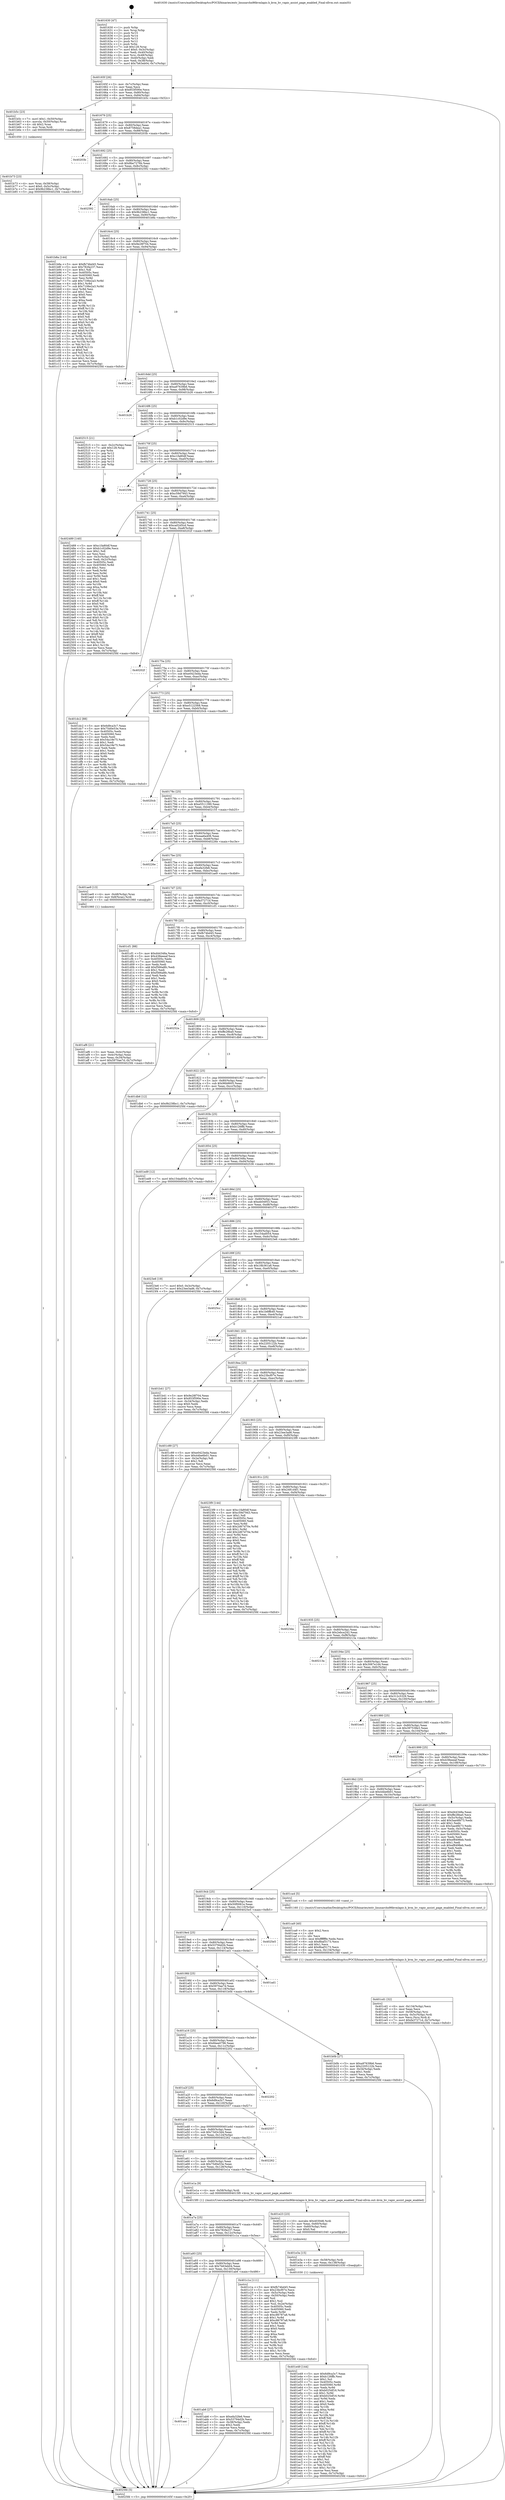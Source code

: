 digraph "0x401630" {
  label = "0x401630 (/mnt/c/Users/mathe/Desktop/tcc/POCII/binaries/extr_linuxarchx86kvmlapic.h_kvm_hv_vapic_assist_page_enabled_Final-ollvm.out::main(0))"
  labelloc = "t"
  node[shape=record]

  Entry [label="",width=0.3,height=0.3,shape=circle,fillcolor=black,style=filled]
  "0x40165f" [label="{
     0x40165f [26]\l
     | [instrs]\l
     &nbsp;&nbsp;0x40165f \<+3\>: mov -0x7c(%rbp),%eax\l
     &nbsp;&nbsp;0x401662 \<+2\>: mov %eax,%ecx\l
     &nbsp;&nbsp;0x401664 \<+6\>: sub $0x853f590e,%ecx\l
     &nbsp;&nbsp;0x40166a \<+3\>: mov %eax,-0x80(%rbp)\l
     &nbsp;&nbsp;0x40166d \<+6\>: mov %ecx,-0x84(%rbp)\l
     &nbsp;&nbsp;0x401673 \<+6\>: je 0000000000401b5c \<main+0x52c\>\l
  }"]
  "0x401b5c" [label="{
     0x401b5c [23]\l
     | [instrs]\l
     &nbsp;&nbsp;0x401b5c \<+7\>: movl $0x1,-0x50(%rbp)\l
     &nbsp;&nbsp;0x401b63 \<+4\>: movslq -0x50(%rbp),%rax\l
     &nbsp;&nbsp;0x401b67 \<+4\>: shl $0x2,%rax\l
     &nbsp;&nbsp;0x401b6b \<+3\>: mov %rax,%rdi\l
     &nbsp;&nbsp;0x401b6e \<+5\>: call 0000000000401050 \<malloc@plt\>\l
     | [calls]\l
     &nbsp;&nbsp;0x401050 \{1\} (unknown)\l
  }"]
  "0x401679" [label="{
     0x401679 [25]\l
     | [instrs]\l
     &nbsp;&nbsp;0x401679 \<+5\>: jmp 000000000040167e \<main+0x4e\>\l
     &nbsp;&nbsp;0x40167e \<+3\>: mov -0x80(%rbp),%eax\l
     &nbsp;&nbsp;0x401681 \<+5\>: sub $0x8758dea1,%eax\l
     &nbsp;&nbsp;0x401686 \<+6\>: mov %eax,-0x88(%rbp)\l
     &nbsp;&nbsp;0x40168c \<+6\>: je 000000000040203b \<main+0xa0b\>\l
  }"]
  Exit [label="",width=0.3,height=0.3,shape=circle,fillcolor=black,style=filled,peripheries=2]
  "0x40203b" [label="{
     0x40203b\l
  }", style=dashed]
  "0x401692" [label="{
     0x401692 [25]\l
     | [instrs]\l
     &nbsp;&nbsp;0x401692 \<+5\>: jmp 0000000000401697 \<main+0x67\>\l
     &nbsp;&nbsp;0x401697 \<+3\>: mov -0x80(%rbp),%eax\l
     &nbsp;&nbsp;0x40169a \<+5\>: sub $0x8be7276b,%eax\l
     &nbsp;&nbsp;0x40169f \<+6\>: mov %eax,-0x8c(%rbp)\l
     &nbsp;&nbsp;0x4016a5 \<+6\>: je 0000000000402592 \<main+0xf62\>\l
  }"]
  "0x401e49" [label="{
     0x401e49 [144]\l
     | [instrs]\l
     &nbsp;&nbsp;0x401e49 \<+5\>: mov $0x6d9ca3c7,%eax\l
     &nbsp;&nbsp;0x401e4e \<+5\>: mov $0xb126ffb,%esi\l
     &nbsp;&nbsp;0x401e53 \<+2\>: mov $0x1,%cl\l
     &nbsp;&nbsp;0x401e55 \<+7\>: mov 0x40505c,%edx\l
     &nbsp;&nbsp;0x401e5c \<+8\>: mov 0x405060,%r8d\l
     &nbsp;&nbsp;0x401e64 \<+3\>: mov %edx,%r9d\l
     &nbsp;&nbsp;0x401e67 \<+7\>: sub $0xb025df16,%r9d\l
     &nbsp;&nbsp;0x401e6e \<+4\>: sub $0x1,%r9d\l
     &nbsp;&nbsp;0x401e72 \<+7\>: add $0xb025df16,%r9d\l
     &nbsp;&nbsp;0x401e79 \<+4\>: imul %r9d,%edx\l
     &nbsp;&nbsp;0x401e7d \<+3\>: and $0x1,%edx\l
     &nbsp;&nbsp;0x401e80 \<+3\>: cmp $0x0,%edx\l
     &nbsp;&nbsp;0x401e83 \<+4\>: sete %r10b\l
     &nbsp;&nbsp;0x401e87 \<+4\>: cmp $0xa,%r8d\l
     &nbsp;&nbsp;0x401e8b \<+4\>: setl %r11b\l
     &nbsp;&nbsp;0x401e8f \<+3\>: mov %r10b,%bl\l
     &nbsp;&nbsp;0x401e92 \<+3\>: xor $0xff,%bl\l
     &nbsp;&nbsp;0x401e95 \<+3\>: mov %r11b,%r14b\l
     &nbsp;&nbsp;0x401e98 \<+4\>: xor $0xff,%r14b\l
     &nbsp;&nbsp;0x401e9c \<+3\>: xor $0x1,%cl\l
     &nbsp;&nbsp;0x401e9f \<+3\>: mov %bl,%r15b\l
     &nbsp;&nbsp;0x401ea2 \<+4\>: and $0xff,%r15b\l
     &nbsp;&nbsp;0x401ea6 \<+3\>: and %cl,%r10b\l
     &nbsp;&nbsp;0x401ea9 \<+3\>: mov %r14b,%r12b\l
     &nbsp;&nbsp;0x401eac \<+4\>: and $0xff,%r12b\l
     &nbsp;&nbsp;0x401eb0 \<+3\>: and %cl,%r11b\l
     &nbsp;&nbsp;0x401eb3 \<+3\>: or %r10b,%r15b\l
     &nbsp;&nbsp;0x401eb6 \<+3\>: or %r11b,%r12b\l
     &nbsp;&nbsp;0x401eb9 \<+3\>: xor %r12b,%r15b\l
     &nbsp;&nbsp;0x401ebc \<+3\>: or %r14b,%bl\l
     &nbsp;&nbsp;0x401ebf \<+3\>: xor $0xff,%bl\l
     &nbsp;&nbsp;0x401ec2 \<+3\>: or $0x1,%cl\l
     &nbsp;&nbsp;0x401ec5 \<+2\>: and %cl,%bl\l
     &nbsp;&nbsp;0x401ec7 \<+3\>: or %bl,%r15b\l
     &nbsp;&nbsp;0x401eca \<+4\>: test $0x1,%r15b\l
     &nbsp;&nbsp;0x401ece \<+3\>: cmovne %esi,%eax\l
     &nbsp;&nbsp;0x401ed1 \<+3\>: mov %eax,-0x7c(%rbp)\l
     &nbsp;&nbsp;0x401ed4 \<+5\>: jmp 00000000004025fd \<main+0xfcd\>\l
  }"]
  "0x402592" [label="{
     0x402592\l
  }", style=dashed]
  "0x4016ab" [label="{
     0x4016ab [25]\l
     | [instrs]\l
     &nbsp;&nbsp;0x4016ab \<+5\>: jmp 00000000004016b0 \<main+0x80\>\l
     &nbsp;&nbsp;0x4016b0 \<+3\>: mov -0x80(%rbp),%eax\l
     &nbsp;&nbsp;0x4016b3 \<+5\>: sub $0x9b238bc1,%eax\l
     &nbsp;&nbsp;0x4016b8 \<+6\>: mov %eax,-0x90(%rbp)\l
     &nbsp;&nbsp;0x4016be \<+6\>: je 0000000000401b8a \<main+0x55a\>\l
  }"]
  "0x401e3a" [label="{
     0x401e3a [15]\l
     | [instrs]\l
     &nbsp;&nbsp;0x401e3a \<+4\>: mov -0x58(%rbp),%rdi\l
     &nbsp;&nbsp;0x401e3e \<+6\>: mov %eax,-0x138(%rbp)\l
     &nbsp;&nbsp;0x401e44 \<+5\>: call 0000000000401030 \<free@plt\>\l
     | [calls]\l
     &nbsp;&nbsp;0x401030 \{1\} (unknown)\l
  }"]
  "0x401b8a" [label="{
     0x401b8a [144]\l
     | [instrs]\l
     &nbsp;&nbsp;0x401b8a \<+5\>: mov $0xfb74bd45,%eax\l
     &nbsp;&nbsp;0x401b8f \<+5\>: mov $0x782fa237,%ecx\l
     &nbsp;&nbsp;0x401b94 \<+2\>: mov $0x1,%dl\l
     &nbsp;&nbsp;0x401b96 \<+7\>: mov 0x40505c,%esi\l
     &nbsp;&nbsp;0x401b9d \<+7\>: mov 0x405060,%edi\l
     &nbsp;&nbsp;0x401ba4 \<+3\>: mov %esi,%r8d\l
     &nbsp;&nbsp;0x401ba7 \<+7\>: add $0x7106e2a3,%r8d\l
     &nbsp;&nbsp;0x401bae \<+4\>: sub $0x1,%r8d\l
     &nbsp;&nbsp;0x401bb2 \<+7\>: sub $0x7106e2a3,%r8d\l
     &nbsp;&nbsp;0x401bb9 \<+4\>: imul %r8d,%esi\l
     &nbsp;&nbsp;0x401bbd \<+3\>: and $0x1,%esi\l
     &nbsp;&nbsp;0x401bc0 \<+3\>: cmp $0x0,%esi\l
     &nbsp;&nbsp;0x401bc3 \<+4\>: sete %r9b\l
     &nbsp;&nbsp;0x401bc7 \<+3\>: cmp $0xa,%edi\l
     &nbsp;&nbsp;0x401bca \<+4\>: setl %r10b\l
     &nbsp;&nbsp;0x401bce \<+3\>: mov %r9b,%r11b\l
     &nbsp;&nbsp;0x401bd1 \<+4\>: xor $0xff,%r11b\l
     &nbsp;&nbsp;0x401bd5 \<+3\>: mov %r10b,%bl\l
     &nbsp;&nbsp;0x401bd8 \<+3\>: xor $0xff,%bl\l
     &nbsp;&nbsp;0x401bdb \<+3\>: xor $0x0,%dl\l
     &nbsp;&nbsp;0x401bde \<+3\>: mov %r11b,%r14b\l
     &nbsp;&nbsp;0x401be1 \<+4\>: and $0x0,%r14b\l
     &nbsp;&nbsp;0x401be5 \<+3\>: and %dl,%r9b\l
     &nbsp;&nbsp;0x401be8 \<+3\>: mov %bl,%r15b\l
     &nbsp;&nbsp;0x401beb \<+4\>: and $0x0,%r15b\l
     &nbsp;&nbsp;0x401bef \<+3\>: and %dl,%r10b\l
     &nbsp;&nbsp;0x401bf2 \<+3\>: or %r9b,%r14b\l
     &nbsp;&nbsp;0x401bf5 \<+3\>: or %r10b,%r15b\l
     &nbsp;&nbsp;0x401bf8 \<+3\>: xor %r15b,%r14b\l
     &nbsp;&nbsp;0x401bfb \<+3\>: or %bl,%r11b\l
     &nbsp;&nbsp;0x401bfe \<+4\>: xor $0xff,%r11b\l
     &nbsp;&nbsp;0x401c02 \<+3\>: or $0x0,%dl\l
     &nbsp;&nbsp;0x401c05 \<+3\>: and %dl,%r11b\l
     &nbsp;&nbsp;0x401c08 \<+3\>: or %r11b,%r14b\l
     &nbsp;&nbsp;0x401c0b \<+4\>: test $0x1,%r14b\l
     &nbsp;&nbsp;0x401c0f \<+3\>: cmovne %ecx,%eax\l
     &nbsp;&nbsp;0x401c12 \<+3\>: mov %eax,-0x7c(%rbp)\l
     &nbsp;&nbsp;0x401c15 \<+5\>: jmp 00000000004025fd \<main+0xfcd\>\l
  }"]
  "0x4016c4" [label="{
     0x4016c4 [25]\l
     | [instrs]\l
     &nbsp;&nbsp;0x4016c4 \<+5\>: jmp 00000000004016c9 \<main+0x99\>\l
     &nbsp;&nbsp;0x4016c9 \<+3\>: mov -0x80(%rbp),%eax\l
     &nbsp;&nbsp;0x4016cc \<+5\>: sub $0x9e28f704,%eax\l
     &nbsp;&nbsp;0x4016d1 \<+6\>: mov %eax,-0x94(%rbp)\l
     &nbsp;&nbsp;0x4016d7 \<+6\>: je 00000000004022a9 \<main+0xc79\>\l
  }"]
  "0x401e23" [label="{
     0x401e23 [23]\l
     | [instrs]\l
     &nbsp;&nbsp;0x401e23 \<+10\>: movabs $0x4030d6,%rdi\l
     &nbsp;&nbsp;0x401e2d \<+3\>: mov %eax,-0x60(%rbp)\l
     &nbsp;&nbsp;0x401e30 \<+3\>: mov -0x60(%rbp),%esi\l
     &nbsp;&nbsp;0x401e33 \<+2\>: mov $0x0,%al\l
     &nbsp;&nbsp;0x401e35 \<+5\>: call 0000000000401040 \<printf@plt\>\l
     | [calls]\l
     &nbsp;&nbsp;0x401040 \{1\} (unknown)\l
  }"]
  "0x4022a9" [label="{
     0x4022a9\l
  }", style=dashed]
  "0x4016dd" [label="{
     0x4016dd [25]\l
     | [instrs]\l
     &nbsp;&nbsp;0x4016dd \<+5\>: jmp 00000000004016e2 \<main+0xb2\>\l
     &nbsp;&nbsp;0x4016e2 \<+3\>: mov -0x80(%rbp),%eax\l
     &nbsp;&nbsp;0x4016e5 \<+5\>: sub $0xa97639b6,%eax\l
     &nbsp;&nbsp;0x4016ea \<+6\>: mov %eax,-0x98(%rbp)\l
     &nbsp;&nbsp;0x4016f0 \<+6\>: je 0000000000401b26 \<main+0x4f6\>\l
  }"]
  "0x401cd1" [label="{
     0x401cd1 [32]\l
     | [instrs]\l
     &nbsp;&nbsp;0x401cd1 \<+6\>: mov -0x134(%rbp),%ecx\l
     &nbsp;&nbsp;0x401cd7 \<+3\>: imul %eax,%ecx\l
     &nbsp;&nbsp;0x401cda \<+4\>: mov -0x58(%rbp),%rsi\l
     &nbsp;&nbsp;0x401cde \<+4\>: movslq -0x5c(%rbp),%rdi\l
     &nbsp;&nbsp;0x401ce2 \<+3\>: mov %ecx,(%rsi,%rdi,4)\l
     &nbsp;&nbsp;0x401ce5 \<+7\>: movl $0xfa37271d,-0x7c(%rbp)\l
     &nbsp;&nbsp;0x401cec \<+5\>: jmp 00000000004025fd \<main+0xfcd\>\l
  }"]
  "0x401b26" [label="{
     0x401b26\l
  }", style=dashed]
  "0x4016f6" [label="{
     0x4016f6 [25]\l
     | [instrs]\l
     &nbsp;&nbsp;0x4016f6 \<+5\>: jmp 00000000004016fb \<main+0xcb\>\l
     &nbsp;&nbsp;0x4016fb \<+3\>: mov -0x80(%rbp),%eax\l
     &nbsp;&nbsp;0x4016fe \<+5\>: sub $0xb1c02d9e,%eax\l
     &nbsp;&nbsp;0x401703 \<+6\>: mov %eax,-0x9c(%rbp)\l
     &nbsp;&nbsp;0x401709 \<+6\>: je 0000000000402515 \<main+0xee5\>\l
  }"]
  "0x401ca9" [label="{
     0x401ca9 [40]\l
     | [instrs]\l
     &nbsp;&nbsp;0x401ca9 \<+5\>: mov $0x2,%ecx\l
     &nbsp;&nbsp;0x401cae \<+1\>: cltd\l
     &nbsp;&nbsp;0x401caf \<+2\>: idiv %ecx\l
     &nbsp;&nbsp;0x401cb1 \<+6\>: imul $0xfffffffe,%edx,%ecx\l
     &nbsp;&nbsp;0x401cb7 \<+6\>: sub $0x8baf3173,%ecx\l
     &nbsp;&nbsp;0x401cbd \<+3\>: add $0x1,%ecx\l
     &nbsp;&nbsp;0x401cc0 \<+6\>: add $0x8baf3173,%ecx\l
     &nbsp;&nbsp;0x401cc6 \<+6\>: mov %ecx,-0x134(%rbp)\l
     &nbsp;&nbsp;0x401ccc \<+5\>: call 0000000000401160 \<next_i\>\l
     | [calls]\l
     &nbsp;&nbsp;0x401160 \{1\} (/mnt/c/Users/mathe/Desktop/tcc/POCII/binaries/extr_linuxarchx86kvmlapic.h_kvm_hv_vapic_assist_page_enabled_Final-ollvm.out::next_i)\l
  }"]
  "0x402515" [label="{
     0x402515 [21]\l
     | [instrs]\l
     &nbsp;&nbsp;0x402515 \<+3\>: mov -0x2c(%rbp),%eax\l
     &nbsp;&nbsp;0x402518 \<+7\>: add $0x128,%rsp\l
     &nbsp;&nbsp;0x40251f \<+1\>: pop %rbx\l
     &nbsp;&nbsp;0x402520 \<+2\>: pop %r12\l
     &nbsp;&nbsp;0x402522 \<+2\>: pop %r13\l
     &nbsp;&nbsp;0x402524 \<+2\>: pop %r14\l
     &nbsp;&nbsp;0x402526 \<+2\>: pop %r15\l
     &nbsp;&nbsp;0x402528 \<+1\>: pop %rbp\l
     &nbsp;&nbsp;0x402529 \<+1\>: ret\l
  }"]
  "0x40170f" [label="{
     0x40170f [25]\l
     | [instrs]\l
     &nbsp;&nbsp;0x40170f \<+5\>: jmp 0000000000401714 \<main+0xe4\>\l
     &nbsp;&nbsp;0x401714 \<+3\>: mov -0x80(%rbp),%eax\l
     &nbsp;&nbsp;0x401717 \<+5\>: sub $0xc1fa80df,%eax\l
     &nbsp;&nbsp;0x40171c \<+6\>: mov %eax,-0xa0(%rbp)\l
     &nbsp;&nbsp;0x401722 \<+6\>: je 00000000004025f6 \<main+0xfc6\>\l
  }"]
  "0x401b73" [label="{
     0x401b73 [23]\l
     | [instrs]\l
     &nbsp;&nbsp;0x401b73 \<+4\>: mov %rax,-0x58(%rbp)\l
     &nbsp;&nbsp;0x401b77 \<+7\>: movl $0x0,-0x5c(%rbp)\l
     &nbsp;&nbsp;0x401b7e \<+7\>: movl $0x9b238bc1,-0x7c(%rbp)\l
     &nbsp;&nbsp;0x401b85 \<+5\>: jmp 00000000004025fd \<main+0xfcd\>\l
  }"]
  "0x4025f6" [label="{
     0x4025f6\l
  }", style=dashed]
  "0x401728" [label="{
     0x401728 [25]\l
     | [instrs]\l
     &nbsp;&nbsp;0x401728 \<+5\>: jmp 000000000040172d \<main+0xfd\>\l
     &nbsp;&nbsp;0x40172d \<+3\>: mov -0x80(%rbp),%eax\l
     &nbsp;&nbsp;0x401730 \<+5\>: sub $0xc59d7943,%eax\l
     &nbsp;&nbsp;0x401735 \<+6\>: mov %eax,-0xa4(%rbp)\l
     &nbsp;&nbsp;0x40173b \<+6\>: je 0000000000402489 \<main+0xe59\>\l
  }"]
  "0x401af6" [label="{
     0x401af6 [21]\l
     | [instrs]\l
     &nbsp;&nbsp;0x401af6 \<+3\>: mov %eax,-0x4c(%rbp)\l
     &nbsp;&nbsp;0x401af9 \<+3\>: mov -0x4c(%rbp),%eax\l
     &nbsp;&nbsp;0x401afc \<+3\>: mov %eax,-0x34(%rbp)\l
     &nbsp;&nbsp;0x401aff \<+7\>: movl $0x5970ae7d,-0x7c(%rbp)\l
     &nbsp;&nbsp;0x401b06 \<+5\>: jmp 00000000004025fd \<main+0xfcd\>\l
  }"]
  "0x402489" [label="{
     0x402489 [140]\l
     | [instrs]\l
     &nbsp;&nbsp;0x402489 \<+5\>: mov $0xc1fa80df,%eax\l
     &nbsp;&nbsp;0x40248e \<+5\>: mov $0xb1c02d9e,%ecx\l
     &nbsp;&nbsp;0x402493 \<+2\>: mov $0x1,%dl\l
     &nbsp;&nbsp;0x402495 \<+2\>: xor %esi,%esi\l
     &nbsp;&nbsp;0x402497 \<+3\>: mov -0x3c(%rbp),%edi\l
     &nbsp;&nbsp;0x40249a \<+3\>: mov %edi,-0x2c(%rbp)\l
     &nbsp;&nbsp;0x40249d \<+7\>: mov 0x40505c,%edi\l
     &nbsp;&nbsp;0x4024a4 \<+8\>: mov 0x405060,%r8d\l
     &nbsp;&nbsp;0x4024ac \<+3\>: sub $0x1,%esi\l
     &nbsp;&nbsp;0x4024af \<+3\>: mov %edi,%r9d\l
     &nbsp;&nbsp;0x4024b2 \<+3\>: add %esi,%r9d\l
     &nbsp;&nbsp;0x4024b5 \<+4\>: imul %r9d,%edi\l
     &nbsp;&nbsp;0x4024b9 \<+3\>: and $0x1,%edi\l
     &nbsp;&nbsp;0x4024bc \<+3\>: cmp $0x0,%edi\l
     &nbsp;&nbsp;0x4024bf \<+4\>: sete %r10b\l
     &nbsp;&nbsp;0x4024c3 \<+4\>: cmp $0xa,%r8d\l
     &nbsp;&nbsp;0x4024c7 \<+4\>: setl %r11b\l
     &nbsp;&nbsp;0x4024cb \<+3\>: mov %r10b,%bl\l
     &nbsp;&nbsp;0x4024ce \<+3\>: xor $0xff,%bl\l
     &nbsp;&nbsp;0x4024d1 \<+3\>: mov %r11b,%r14b\l
     &nbsp;&nbsp;0x4024d4 \<+4\>: xor $0xff,%r14b\l
     &nbsp;&nbsp;0x4024d8 \<+3\>: xor $0x0,%dl\l
     &nbsp;&nbsp;0x4024db \<+3\>: mov %bl,%r15b\l
     &nbsp;&nbsp;0x4024de \<+4\>: and $0x0,%r15b\l
     &nbsp;&nbsp;0x4024e2 \<+3\>: and %dl,%r10b\l
     &nbsp;&nbsp;0x4024e5 \<+3\>: mov %r14b,%r12b\l
     &nbsp;&nbsp;0x4024e8 \<+4\>: and $0x0,%r12b\l
     &nbsp;&nbsp;0x4024ec \<+3\>: and %dl,%r11b\l
     &nbsp;&nbsp;0x4024ef \<+3\>: or %r10b,%r15b\l
     &nbsp;&nbsp;0x4024f2 \<+3\>: or %r11b,%r12b\l
     &nbsp;&nbsp;0x4024f5 \<+3\>: xor %r12b,%r15b\l
     &nbsp;&nbsp;0x4024f8 \<+3\>: or %r14b,%bl\l
     &nbsp;&nbsp;0x4024fb \<+3\>: xor $0xff,%bl\l
     &nbsp;&nbsp;0x4024fe \<+3\>: or $0x0,%dl\l
     &nbsp;&nbsp;0x402501 \<+2\>: and %dl,%bl\l
     &nbsp;&nbsp;0x402503 \<+3\>: or %bl,%r15b\l
     &nbsp;&nbsp;0x402506 \<+4\>: test $0x1,%r15b\l
     &nbsp;&nbsp;0x40250a \<+3\>: cmovne %ecx,%eax\l
     &nbsp;&nbsp;0x40250d \<+3\>: mov %eax,-0x7c(%rbp)\l
     &nbsp;&nbsp;0x402510 \<+5\>: jmp 00000000004025fd \<main+0xfcd\>\l
  }"]
  "0x401741" [label="{
     0x401741 [25]\l
     | [instrs]\l
     &nbsp;&nbsp;0x401741 \<+5\>: jmp 0000000000401746 \<main+0x116\>\l
     &nbsp;&nbsp;0x401746 \<+3\>: mov -0x80(%rbp),%eax\l
     &nbsp;&nbsp;0x401749 \<+5\>: sub $0xca02d5cd,%eax\l
     &nbsp;&nbsp;0x40174e \<+6\>: mov %eax,-0xa8(%rbp)\l
     &nbsp;&nbsp;0x401754 \<+6\>: je 000000000040202f \<main+0x9ff\>\l
  }"]
  "0x401630" [label="{
     0x401630 [47]\l
     | [instrs]\l
     &nbsp;&nbsp;0x401630 \<+1\>: push %rbp\l
     &nbsp;&nbsp;0x401631 \<+3\>: mov %rsp,%rbp\l
     &nbsp;&nbsp;0x401634 \<+2\>: push %r15\l
     &nbsp;&nbsp;0x401636 \<+2\>: push %r14\l
     &nbsp;&nbsp;0x401638 \<+2\>: push %r13\l
     &nbsp;&nbsp;0x40163a \<+2\>: push %r12\l
     &nbsp;&nbsp;0x40163c \<+1\>: push %rbx\l
     &nbsp;&nbsp;0x40163d \<+7\>: sub $0x128,%rsp\l
     &nbsp;&nbsp;0x401644 \<+7\>: movl $0x0,-0x3c(%rbp)\l
     &nbsp;&nbsp;0x40164b \<+3\>: mov %edi,-0x40(%rbp)\l
     &nbsp;&nbsp;0x40164e \<+4\>: mov %rsi,-0x48(%rbp)\l
     &nbsp;&nbsp;0x401652 \<+3\>: mov -0x40(%rbp),%edi\l
     &nbsp;&nbsp;0x401655 \<+3\>: mov %edi,-0x38(%rbp)\l
     &nbsp;&nbsp;0x401658 \<+7\>: movl $0x7b63eb04,-0x7c(%rbp)\l
  }"]
  "0x40202f" [label="{
     0x40202f\l
  }", style=dashed]
  "0x40175a" [label="{
     0x40175a [25]\l
     | [instrs]\l
     &nbsp;&nbsp;0x40175a \<+5\>: jmp 000000000040175f \<main+0x12f\>\l
     &nbsp;&nbsp;0x40175f \<+3\>: mov -0x80(%rbp),%eax\l
     &nbsp;&nbsp;0x401762 \<+5\>: sub $0xe0423eda,%eax\l
     &nbsp;&nbsp;0x401767 \<+6\>: mov %eax,-0xac(%rbp)\l
     &nbsp;&nbsp;0x40176d \<+6\>: je 0000000000401dc2 \<main+0x792\>\l
  }"]
  "0x4025fd" [label="{
     0x4025fd [5]\l
     | [instrs]\l
     &nbsp;&nbsp;0x4025fd \<+5\>: jmp 000000000040165f \<main+0x2f\>\l
  }"]
  "0x401dc2" [label="{
     0x401dc2 [88]\l
     | [instrs]\l
     &nbsp;&nbsp;0x401dc2 \<+5\>: mov $0x6d9ca3c7,%eax\l
     &nbsp;&nbsp;0x401dc7 \<+5\>: mov $0x75d0e53e,%ecx\l
     &nbsp;&nbsp;0x401dcc \<+7\>: mov 0x40505c,%edx\l
     &nbsp;&nbsp;0x401dd3 \<+7\>: mov 0x405060,%esi\l
     &nbsp;&nbsp;0x401dda \<+2\>: mov %edx,%edi\l
     &nbsp;&nbsp;0x401ddc \<+6\>: add $0x54a18e75,%edi\l
     &nbsp;&nbsp;0x401de2 \<+3\>: sub $0x1,%edi\l
     &nbsp;&nbsp;0x401de5 \<+6\>: sub $0x54a18e75,%edi\l
     &nbsp;&nbsp;0x401deb \<+3\>: imul %edi,%edx\l
     &nbsp;&nbsp;0x401dee \<+3\>: and $0x1,%edx\l
     &nbsp;&nbsp;0x401df1 \<+3\>: cmp $0x0,%edx\l
     &nbsp;&nbsp;0x401df4 \<+4\>: sete %r8b\l
     &nbsp;&nbsp;0x401df8 \<+3\>: cmp $0xa,%esi\l
     &nbsp;&nbsp;0x401dfb \<+4\>: setl %r9b\l
     &nbsp;&nbsp;0x401dff \<+3\>: mov %r8b,%r10b\l
     &nbsp;&nbsp;0x401e02 \<+3\>: and %r9b,%r10b\l
     &nbsp;&nbsp;0x401e05 \<+3\>: xor %r9b,%r8b\l
     &nbsp;&nbsp;0x401e08 \<+3\>: or %r8b,%r10b\l
     &nbsp;&nbsp;0x401e0b \<+4\>: test $0x1,%r10b\l
     &nbsp;&nbsp;0x401e0f \<+3\>: cmovne %ecx,%eax\l
     &nbsp;&nbsp;0x401e12 \<+3\>: mov %eax,-0x7c(%rbp)\l
     &nbsp;&nbsp;0x401e15 \<+5\>: jmp 00000000004025fd \<main+0xfcd\>\l
  }"]
  "0x401773" [label="{
     0x401773 [25]\l
     | [instrs]\l
     &nbsp;&nbsp;0x401773 \<+5\>: jmp 0000000000401778 \<main+0x148\>\l
     &nbsp;&nbsp;0x401778 \<+3\>: mov -0x80(%rbp),%eax\l
     &nbsp;&nbsp;0x40177b \<+5\>: sub $0xe5122568,%eax\l
     &nbsp;&nbsp;0x401780 \<+6\>: mov %eax,-0xb0(%rbp)\l
     &nbsp;&nbsp;0x401786 \<+6\>: je 00000000004020cb \<main+0xa9b\>\l
  }"]
  "0x401aac" [label="{
     0x401aac\l
  }", style=dashed]
  "0x4020cb" [label="{
     0x4020cb\l
  }", style=dashed]
  "0x40178c" [label="{
     0x40178c [25]\l
     | [instrs]\l
     &nbsp;&nbsp;0x40178c \<+5\>: jmp 0000000000401791 \<main+0x161\>\l
     &nbsp;&nbsp;0x401791 \<+3\>: mov -0x80(%rbp),%eax\l
     &nbsp;&nbsp;0x401794 \<+5\>: sub $0xe5511390,%eax\l
     &nbsp;&nbsp;0x401799 \<+6\>: mov %eax,-0xb4(%rbp)\l
     &nbsp;&nbsp;0x40179f \<+6\>: je 0000000000402155 \<main+0xb25\>\l
  }"]
  "0x401ab6" [label="{
     0x401ab6 [27]\l
     | [instrs]\l
     &nbsp;&nbsp;0x401ab6 \<+5\>: mov $0xefa32fe6,%eax\l
     &nbsp;&nbsp;0x401abb \<+5\>: mov $0x53794d2b,%ecx\l
     &nbsp;&nbsp;0x401ac0 \<+3\>: mov -0x38(%rbp),%edx\l
     &nbsp;&nbsp;0x401ac3 \<+3\>: cmp $0x2,%edx\l
     &nbsp;&nbsp;0x401ac6 \<+3\>: cmovne %ecx,%eax\l
     &nbsp;&nbsp;0x401ac9 \<+3\>: mov %eax,-0x7c(%rbp)\l
     &nbsp;&nbsp;0x401acc \<+5\>: jmp 00000000004025fd \<main+0xfcd\>\l
  }"]
  "0x402155" [label="{
     0x402155\l
  }", style=dashed]
  "0x4017a5" [label="{
     0x4017a5 [25]\l
     | [instrs]\l
     &nbsp;&nbsp;0x4017a5 \<+5\>: jmp 00000000004017aa \<main+0x17a\>\l
     &nbsp;&nbsp;0x4017aa \<+3\>: mov -0x80(%rbp),%eax\l
     &nbsp;&nbsp;0x4017ad \<+5\>: sub $0xeaa6a406,%eax\l
     &nbsp;&nbsp;0x4017b2 \<+6\>: mov %eax,-0xb8(%rbp)\l
     &nbsp;&nbsp;0x4017b8 \<+6\>: je 000000000040226e \<main+0xc3e\>\l
  }"]
  "0x401a93" [label="{
     0x401a93 [25]\l
     | [instrs]\l
     &nbsp;&nbsp;0x401a93 \<+5\>: jmp 0000000000401a98 \<main+0x468\>\l
     &nbsp;&nbsp;0x401a98 \<+3\>: mov -0x80(%rbp),%eax\l
     &nbsp;&nbsp;0x401a9b \<+5\>: sub $0x7b63eb04,%eax\l
     &nbsp;&nbsp;0x401aa0 \<+6\>: mov %eax,-0x130(%rbp)\l
     &nbsp;&nbsp;0x401aa6 \<+6\>: je 0000000000401ab6 \<main+0x486\>\l
  }"]
  "0x40226e" [label="{
     0x40226e\l
  }", style=dashed]
  "0x4017be" [label="{
     0x4017be [25]\l
     | [instrs]\l
     &nbsp;&nbsp;0x4017be \<+5\>: jmp 00000000004017c3 \<main+0x193\>\l
     &nbsp;&nbsp;0x4017c3 \<+3\>: mov -0x80(%rbp),%eax\l
     &nbsp;&nbsp;0x4017c6 \<+5\>: sub $0xefa32fe6,%eax\l
     &nbsp;&nbsp;0x4017cb \<+6\>: mov %eax,-0xbc(%rbp)\l
     &nbsp;&nbsp;0x4017d1 \<+6\>: je 0000000000401ae9 \<main+0x4b9\>\l
  }"]
  "0x401c1a" [label="{
     0x401c1a [111]\l
     | [instrs]\l
     &nbsp;&nbsp;0x401c1a \<+5\>: mov $0xfb74bd45,%eax\l
     &nbsp;&nbsp;0x401c1f \<+5\>: mov $0x23bcf07e,%ecx\l
     &nbsp;&nbsp;0x401c24 \<+3\>: mov -0x5c(%rbp),%edx\l
     &nbsp;&nbsp;0x401c27 \<+3\>: cmp -0x50(%rbp),%edx\l
     &nbsp;&nbsp;0x401c2a \<+4\>: setl %sil\l
     &nbsp;&nbsp;0x401c2e \<+4\>: and $0x1,%sil\l
     &nbsp;&nbsp;0x401c32 \<+4\>: mov %sil,-0x2e(%rbp)\l
     &nbsp;&nbsp;0x401c36 \<+7\>: mov 0x40505c,%edx\l
     &nbsp;&nbsp;0x401c3d \<+7\>: mov 0x405060,%edi\l
     &nbsp;&nbsp;0x401c44 \<+3\>: mov %edx,%r8d\l
     &nbsp;&nbsp;0x401c47 \<+7\>: sub $0xc86787a8,%r8d\l
     &nbsp;&nbsp;0x401c4e \<+4\>: sub $0x1,%r8d\l
     &nbsp;&nbsp;0x401c52 \<+7\>: add $0xc86787a8,%r8d\l
     &nbsp;&nbsp;0x401c59 \<+4\>: imul %r8d,%edx\l
     &nbsp;&nbsp;0x401c5d \<+3\>: and $0x1,%edx\l
     &nbsp;&nbsp;0x401c60 \<+3\>: cmp $0x0,%edx\l
     &nbsp;&nbsp;0x401c63 \<+4\>: sete %sil\l
     &nbsp;&nbsp;0x401c67 \<+3\>: cmp $0xa,%edi\l
     &nbsp;&nbsp;0x401c6a \<+4\>: setl %r9b\l
     &nbsp;&nbsp;0x401c6e \<+3\>: mov %sil,%r10b\l
     &nbsp;&nbsp;0x401c71 \<+3\>: and %r9b,%r10b\l
     &nbsp;&nbsp;0x401c74 \<+3\>: xor %r9b,%sil\l
     &nbsp;&nbsp;0x401c77 \<+3\>: or %sil,%r10b\l
     &nbsp;&nbsp;0x401c7a \<+4\>: test $0x1,%r10b\l
     &nbsp;&nbsp;0x401c7e \<+3\>: cmovne %ecx,%eax\l
     &nbsp;&nbsp;0x401c81 \<+3\>: mov %eax,-0x7c(%rbp)\l
     &nbsp;&nbsp;0x401c84 \<+5\>: jmp 00000000004025fd \<main+0xfcd\>\l
  }"]
  "0x401ae9" [label="{
     0x401ae9 [13]\l
     | [instrs]\l
     &nbsp;&nbsp;0x401ae9 \<+4\>: mov -0x48(%rbp),%rax\l
     &nbsp;&nbsp;0x401aed \<+4\>: mov 0x8(%rax),%rdi\l
     &nbsp;&nbsp;0x401af1 \<+5\>: call 0000000000401060 \<atoi@plt\>\l
     | [calls]\l
     &nbsp;&nbsp;0x401060 \{1\} (unknown)\l
  }"]
  "0x4017d7" [label="{
     0x4017d7 [25]\l
     | [instrs]\l
     &nbsp;&nbsp;0x4017d7 \<+5\>: jmp 00000000004017dc \<main+0x1ac\>\l
     &nbsp;&nbsp;0x4017dc \<+3\>: mov -0x80(%rbp),%eax\l
     &nbsp;&nbsp;0x4017df \<+5\>: sub $0xfa37271d,%eax\l
     &nbsp;&nbsp;0x4017e4 \<+6\>: mov %eax,-0xc0(%rbp)\l
     &nbsp;&nbsp;0x4017ea \<+6\>: je 0000000000401cf1 \<main+0x6c1\>\l
  }"]
  "0x401a7a" [label="{
     0x401a7a [25]\l
     | [instrs]\l
     &nbsp;&nbsp;0x401a7a \<+5\>: jmp 0000000000401a7f \<main+0x44f\>\l
     &nbsp;&nbsp;0x401a7f \<+3\>: mov -0x80(%rbp),%eax\l
     &nbsp;&nbsp;0x401a82 \<+5\>: sub $0x782fa237,%eax\l
     &nbsp;&nbsp;0x401a87 \<+6\>: mov %eax,-0x12c(%rbp)\l
     &nbsp;&nbsp;0x401a8d \<+6\>: je 0000000000401c1a \<main+0x5ea\>\l
  }"]
  "0x401cf1" [label="{
     0x401cf1 [88]\l
     | [instrs]\l
     &nbsp;&nbsp;0x401cf1 \<+5\>: mov $0xd44348a,%eax\l
     &nbsp;&nbsp;0x401cf6 \<+5\>: mov $0x438eeeaf,%ecx\l
     &nbsp;&nbsp;0x401cfb \<+7\>: mov 0x40505c,%edx\l
     &nbsp;&nbsp;0x401d02 \<+7\>: mov 0x405060,%esi\l
     &nbsp;&nbsp;0x401d09 \<+2\>: mov %edx,%edi\l
     &nbsp;&nbsp;0x401d0b \<+6\>: add $0xf566a8fc,%edi\l
     &nbsp;&nbsp;0x401d11 \<+3\>: sub $0x1,%edi\l
     &nbsp;&nbsp;0x401d14 \<+6\>: sub $0xf566a8fc,%edi\l
     &nbsp;&nbsp;0x401d1a \<+3\>: imul %edi,%edx\l
     &nbsp;&nbsp;0x401d1d \<+3\>: and $0x1,%edx\l
     &nbsp;&nbsp;0x401d20 \<+3\>: cmp $0x0,%edx\l
     &nbsp;&nbsp;0x401d23 \<+4\>: sete %r8b\l
     &nbsp;&nbsp;0x401d27 \<+3\>: cmp $0xa,%esi\l
     &nbsp;&nbsp;0x401d2a \<+4\>: setl %r9b\l
     &nbsp;&nbsp;0x401d2e \<+3\>: mov %r8b,%r10b\l
     &nbsp;&nbsp;0x401d31 \<+3\>: and %r9b,%r10b\l
     &nbsp;&nbsp;0x401d34 \<+3\>: xor %r9b,%r8b\l
     &nbsp;&nbsp;0x401d37 \<+3\>: or %r8b,%r10b\l
     &nbsp;&nbsp;0x401d3a \<+4\>: test $0x1,%r10b\l
     &nbsp;&nbsp;0x401d3e \<+3\>: cmovne %ecx,%eax\l
     &nbsp;&nbsp;0x401d41 \<+3\>: mov %eax,-0x7c(%rbp)\l
     &nbsp;&nbsp;0x401d44 \<+5\>: jmp 00000000004025fd \<main+0xfcd\>\l
  }"]
  "0x4017f0" [label="{
     0x4017f0 [25]\l
     | [instrs]\l
     &nbsp;&nbsp;0x4017f0 \<+5\>: jmp 00000000004017f5 \<main+0x1c5\>\l
     &nbsp;&nbsp;0x4017f5 \<+3\>: mov -0x80(%rbp),%eax\l
     &nbsp;&nbsp;0x4017f8 \<+5\>: sub $0xfb74bd45,%eax\l
     &nbsp;&nbsp;0x4017fd \<+6\>: mov %eax,-0xc4(%rbp)\l
     &nbsp;&nbsp;0x401803 \<+6\>: je 000000000040252a \<main+0xefa\>\l
  }"]
  "0x401e1a" [label="{
     0x401e1a [9]\l
     | [instrs]\l
     &nbsp;&nbsp;0x401e1a \<+4\>: mov -0x58(%rbp),%rdi\l
     &nbsp;&nbsp;0x401e1e \<+5\>: call 00000000004015f0 \<kvm_hv_vapic_assist_page_enabled\>\l
     | [calls]\l
     &nbsp;&nbsp;0x4015f0 \{1\} (/mnt/c/Users/mathe/Desktop/tcc/POCII/binaries/extr_linuxarchx86kvmlapic.h_kvm_hv_vapic_assist_page_enabled_Final-ollvm.out::kvm_hv_vapic_assist_page_enabled)\l
  }"]
  "0x40252a" [label="{
     0x40252a\l
  }", style=dashed]
  "0x401809" [label="{
     0x401809 [25]\l
     | [instrs]\l
     &nbsp;&nbsp;0x401809 \<+5\>: jmp 000000000040180e \<main+0x1de\>\l
     &nbsp;&nbsp;0x40180e \<+3\>: mov -0x80(%rbp),%eax\l
     &nbsp;&nbsp;0x401811 \<+5\>: sub $0xffe28ba0,%eax\l
     &nbsp;&nbsp;0x401816 \<+6\>: mov %eax,-0xc8(%rbp)\l
     &nbsp;&nbsp;0x40181c \<+6\>: je 0000000000401db6 \<main+0x786\>\l
  }"]
  "0x401a61" [label="{
     0x401a61 [25]\l
     | [instrs]\l
     &nbsp;&nbsp;0x401a61 \<+5\>: jmp 0000000000401a66 \<main+0x436\>\l
     &nbsp;&nbsp;0x401a66 \<+3\>: mov -0x80(%rbp),%eax\l
     &nbsp;&nbsp;0x401a69 \<+5\>: sub $0x75d0e53e,%eax\l
     &nbsp;&nbsp;0x401a6e \<+6\>: mov %eax,-0x128(%rbp)\l
     &nbsp;&nbsp;0x401a74 \<+6\>: je 0000000000401e1a \<main+0x7ea\>\l
  }"]
  "0x401db6" [label="{
     0x401db6 [12]\l
     | [instrs]\l
     &nbsp;&nbsp;0x401db6 \<+7\>: movl $0x9b238bc1,-0x7c(%rbp)\l
     &nbsp;&nbsp;0x401dbd \<+5\>: jmp 00000000004025fd \<main+0xfcd\>\l
  }"]
  "0x401822" [label="{
     0x401822 [25]\l
     | [instrs]\l
     &nbsp;&nbsp;0x401822 \<+5\>: jmp 0000000000401827 \<main+0x1f7\>\l
     &nbsp;&nbsp;0x401827 \<+3\>: mov -0x80(%rbp),%eax\l
     &nbsp;&nbsp;0x40182a \<+5\>: sub $0x96b8605,%eax\l
     &nbsp;&nbsp;0x40182f \<+6\>: mov %eax,-0xcc(%rbp)\l
     &nbsp;&nbsp;0x401835 \<+6\>: je 0000000000402345 \<main+0xd15\>\l
  }"]
  "0x402262" [label="{
     0x402262\l
  }", style=dashed]
  "0x402345" [label="{
     0x402345\l
  }", style=dashed]
  "0x40183b" [label="{
     0x40183b [25]\l
     | [instrs]\l
     &nbsp;&nbsp;0x40183b \<+5\>: jmp 0000000000401840 \<main+0x210\>\l
     &nbsp;&nbsp;0x401840 \<+3\>: mov -0x80(%rbp),%eax\l
     &nbsp;&nbsp;0x401843 \<+5\>: sub $0xb126ffb,%eax\l
     &nbsp;&nbsp;0x401848 \<+6\>: mov %eax,-0xd0(%rbp)\l
     &nbsp;&nbsp;0x40184e \<+6\>: je 0000000000401ed9 \<main+0x8a9\>\l
  }"]
  "0x401a48" [label="{
     0x401a48 [25]\l
     | [instrs]\l
     &nbsp;&nbsp;0x401a48 \<+5\>: jmp 0000000000401a4d \<main+0x41d\>\l
     &nbsp;&nbsp;0x401a4d \<+3\>: mov -0x80(%rbp),%eax\l
     &nbsp;&nbsp;0x401a50 \<+5\>: sub $0x73d3c3d4,%eax\l
     &nbsp;&nbsp;0x401a55 \<+6\>: mov %eax,-0x124(%rbp)\l
     &nbsp;&nbsp;0x401a5b \<+6\>: je 0000000000402262 \<main+0xc32\>\l
  }"]
  "0x401ed9" [label="{
     0x401ed9 [12]\l
     | [instrs]\l
     &nbsp;&nbsp;0x401ed9 \<+7\>: movl $0x154ad054,-0x7c(%rbp)\l
     &nbsp;&nbsp;0x401ee0 \<+5\>: jmp 00000000004025fd \<main+0xfcd\>\l
  }"]
  "0x401854" [label="{
     0x401854 [25]\l
     | [instrs]\l
     &nbsp;&nbsp;0x401854 \<+5\>: jmp 0000000000401859 \<main+0x229\>\l
     &nbsp;&nbsp;0x401859 \<+3\>: mov -0x80(%rbp),%eax\l
     &nbsp;&nbsp;0x40185c \<+5\>: sub $0xd44348a,%eax\l
     &nbsp;&nbsp;0x401861 \<+6\>: mov %eax,-0xd4(%rbp)\l
     &nbsp;&nbsp;0x401867 \<+6\>: je 0000000000402536 \<main+0xf06\>\l
  }"]
  "0x402557" [label="{
     0x402557\l
  }", style=dashed]
  "0x402536" [label="{
     0x402536\l
  }", style=dashed]
  "0x40186d" [label="{
     0x40186d [25]\l
     | [instrs]\l
     &nbsp;&nbsp;0x40186d \<+5\>: jmp 0000000000401872 \<main+0x242\>\l
     &nbsp;&nbsp;0x401872 \<+3\>: mov -0x80(%rbp),%eax\l
     &nbsp;&nbsp;0x401875 \<+5\>: sub $0xeb04953,%eax\l
     &nbsp;&nbsp;0x40187a \<+6\>: mov %eax,-0xd8(%rbp)\l
     &nbsp;&nbsp;0x401880 \<+6\>: je 0000000000401f75 \<main+0x945\>\l
  }"]
  "0x401a2f" [label="{
     0x401a2f [25]\l
     | [instrs]\l
     &nbsp;&nbsp;0x401a2f \<+5\>: jmp 0000000000401a34 \<main+0x404\>\l
     &nbsp;&nbsp;0x401a34 \<+3\>: mov -0x80(%rbp),%eax\l
     &nbsp;&nbsp;0x401a37 \<+5\>: sub $0x6d9ca3c7,%eax\l
     &nbsp;&nbsp;0x401a3c \<+6\>: mov %eax,-0x120(%rbp)\l
     &nbsp;&nbsp;0x401a42 \<+6\>: je 0000000000402557 \<main+0xf27\>\l
  }"]
  "0x401f75" [label="{
     0x401f75\l
  }", style=dashed]
  "0x401886" [label="{
     0x401886 [25]\l
     | [instrs]\l
     &nbsp;&nbsp;0x401886 \<+5\>: jmp 000000000040188b \<main+0x25b\>\l
     &nbsp;&nbsp;0x40188b \<+3\>: mov -0x80(%rbp),%eax\l
     &nbsp;&nbsp;0x40188e \<+5\>: sub $0x154ad054,%eax\l
     &nbsp;&nbsp;0x401893 \<+6\>: mov %eax,-0xdc(%rbp)\l
     &nbsp;&nbsp;0x401899 \<+6\>: je 00000000004023e6 \<main+0xdb6\>\l
  }"]
  "0x402202" [label="{
     0x402202\l
  }", style=dashed]
  "0x4023e6" [label="{
     0x4023e6 [19]\l
     | [instrs]\l
     &nbsp;&nbsp;0x4023e6 \<+7\>: movl $0x0,-0x3c(%rbp)\l
     &nbsp;&nbsp;0x4023ed \<+7\>: movl $0x23ee3ad6,-0x7c(%rbp)\l
     &nbsp;&nbsp;0x4023f4 \<+5\>: jmp 00000000004025fd \<main+0xfcd\>\l
  }"]
  "0x40189f" [label="{
     0x40189f [25]\l
     | [instrs]\l
     &nbsp;&nbsp;0x40189f \<+5\>: jmp 00000000004018a4 \<main+0x274\>\l
     &nbsp;&nbsp;0x4018a4 \<+3\>: mov -0x80(%rbp),%eax\l
     &nbsp;&nbsp;0x4018a7 \<+5\>: sub $0x18b361a8,%eax\l
     &nbsp;&nbsp;0x4018ac \<+6\>: mov %eax,-0xe0(%rbp)\l
     &nbsp;&nbsp;0x4018b2 \<+6\>: je 00000000004025cc \<main+0xf9c\>\l
  }"]
  "0x401a16" [label="{
     0x401a16 [25]\l
     | [instrs]\l
     &nbsp;&nbsp;0x401a16 \<+5\>: jmp 0000000000401a1b \<main+0x3eb\>\l
     &nbsp;&nbsp;0x401a1b \<+3\>: mov -0x80(%rbp),%eax\l
     &nbsp;&nbsp;0x401a1e \<+5\>: sub $0x6bee0796,%eax\l
     &nbsp;&nbsp;0x401a23 \<+6\>: mov %eax,-0x11c(%rbp)\l
     &nbsp;&nbsp;0x401a29 \<+6\>: je 0000000000402202 \<main+0xbd2\>\l
  }"]
  "0x4025cc" [label="{
     0x4025cc\l
  }", style=dashed]
  "0x4018b8" [label="{
     0x4018b8 [25]\l
     | [instrs]\l
     &nbsp;&nbsp;0x4018b8 \<+5\>: jmp 00000000004018bd \<main+0x28d\>\l
     &nbsp;&nbsp;0x4018bd \<+3\>: mov -0x80(%rbp),%eax\l
     &nbsp;&nbsp;0x4018c0 \<+5\>: sub $0x1b6ffb40,%eax\l
     &nbsp;&nbsp;0x4018c5 \<+6\>: mov %eax,-0xe4(%rbp)\l
     &nbsp;&nbsp;0x4018cb \<+6\>: je 00000000004021af \<main+0xb7f\>\l
  }"]
  "0x401b0b" [label="{
     0x401b0b [27]\l
     | [instrs]\l
     &nbsp;&nbsp;0x401b0b \<+5\>: mov $0xa97639b6,%eax\l
     &nbsp;&nbsp;0x401b10 \<+5\>: mov $0x2205122b,%ecx\l
     &nbsp;&nbsp;0x401b15 \<+3\>: mov -0x34(%rbp),%edx\l
     &nbsp;&nbsp;0x401b18 \<+3\>: cmp $0x1,%edx\l
     &nbsp;&nbsp;0x401b1b \<+3\>: cmovl %ecx,%eax\l
     &nbsp;&nbsp;0x401b1e \<+3\>: mov %eax,-0x7c(%rbp)\l
     &nbsp;&nbsp;0x401b21 \<+5\>: jmp 00000000004025fd \<main+0xfcd\>\l
  }"]
  "0x4021af" [label="{
     0x4021af\l
  }", style=dashed]
  "0x4018d1" [label="{
     0x4018d1 [25]\l
     | [instrs]\l
     &nbsp;&nbsp;0x4018d1 \<+5\>: jmp 00000000004018d6 \<main+0x2a6\>\l
     &nbsp;&nbsp;0x4018d6 \<+3\>: mov -0x80(%rbp),%eax\l
     &nbsp;&nbsp;0x4018d9 \<+5\>: sub $0x2205122b,%eax\l
     &nbsp;&nbsp;0x4018de \<+6\>: mov %eax,-0xe8(%rbp)\l
     &nbsp;&nbsp;0x4018e4 \<+6\>: je 0000000000401b41 \<main+0x511\>\l
  }"]
  "0x4019fd" [label="{
     0x4019fd [25]\l
     | [instrs]\l
     &nbsp;&nbsp;0x4019fd \<+5\>: jmp 0000000000401a02 \<main+0x3d2\>\l
     &nbsp;&nbsp;0x401a02 \<+3\>: mov -0x80(%rbp),%eax\l
     &nbsp;&nbsp;0x401a05 \<+5\>: sub $0x5970ae7d,%eax\l
     &nbsp;&nbsp;0x401a0a \<+6\>: mov %eax,-0x118(%rbp)\l
     &nbsp;&nbsp;0x401a10 \<+6\>: je 0000000000401b0b \<main+0x4db\>\l
  }"]
  "0x401b41" [label="{
     0x401b41 [27]\l
     | [instrs]\l
     &nbsp;&nbsp;0x401b41 \<+5\>: mov $0x9e28f704,%eax\l
     &nbsp;&nbsp;0x401b46 \<+5\>: mov $0x853f590e,%ecx\l
     &nbsp;&nbsp;0x401b4b \<+3\>: mov -0x34(%rbp),%edx\l
     &nbsp;&nbsp;0x401b4e \<+3\>: cmp $0x0,%edx\l
     &nbsp;&nbsp;0x401b51 \<+3\>: cmove %ecx,%eax\l
     &nbsp;&nbsp;0x401b54 \<+3\>: mov %eax,-0x7c(%rbp)\l
     &nbsp;&nbsp;0x401b57 \<+5\>: jmp 00000000004025fd \<main+0xfcd\>\l
  }"]
  "0x4018ea" [label="{
     0x4018ea [25]\l
     | [instrs]\l
     &nbsp;&nbsp;0x4018ea \<+5\>: jmp 00000000004018ef \<main+0x2bf\>\l
     &nbsp;&nbsp;0x4018ef \<+3\>: mov -0x80(%rbp),%eax\l
     &nbsp;&nbsp;0x4018f2 \<+5\>: sub $0x23bcf07e,%eax\l
     &nbsp;&nbsp;0x4018f7 \<+6\>: mov %eax,-0xec(%rbp)\l
     &nbsp;&nbsp;0x4018fd \<+6\>: je 0000000000401c89 \<main+0x659\>\l
  }"]
  "0x401ad1" [label="{
     0x401ad1\l
  }", style=dashed]
  "0x401c89" [label="{
     0x401c89 [27]\l
     | [instrs]\l
     &nbsp;&nbsp;0x401c89 \<+5\>: mov $0xe0423eda,%eax\l
     &nbsp;&nbsp;0x401c8e \<+5\>: mov $0x44be6b01,%ecx\l
     &nbsp;&nbsp;0x401c93 \<+3\>: mov -0x2e(%rbp),%dl\l
     &nbsp;&nbsp;0x401c96 \<+3\>: test $0x1,%dl\l
     &nbsp;&nbsp;0x401c99 \<+3\>: cmovne %ecx,%eax\l
     &nbsp;&nbsp;0x401c9c \<+3\>: mov %eax,-0x7c(%rbp)\l
     &nbsp;&nbsp;0x401c9f \<+5\>: jmp 00000000004025fd \<main+0xfcd\>\l
  }"]
  "0x401903" [label="{
     0x401903 [25]\l
     | [instrs]\l
     &nbsp;&nbsp;0x401903 \<+5\>: jmp 0000000000401908 \<main+0x2d8\>\l
     &nbsp;&nbsp;0x401908 \<+3\>: mov -0x80(%rbp),%eax\l
     &nbsp;&nbsp;0x40190b \<+5\>: sub $0x23ee3ad6,%eax\l
     &nbsp;&nbsp;0x401910 \<+6\>: mov %eax,-0xf0(%rbp)\l
     &nbsp;&nbsp;0x401916 \<+6\>: je 00000000004023f9 \<main+0xdc9\>\l
  }"]
  "0x4019e4" [label="{
     0x4019e4 [25]\l
     | [instrs]\l
     &nbsp;&nbsp;0x4019e4 \<+5\>: jmp 00000000004019e9 \<main+0x3b9\>\l
     &nbsp;&nbsp;0x4019e9 \<+3\>: mov -0x80(%rbp),%eax\l
     &nbsp;&nbsp;0x4019ec \<+5\>: sub $0x53794d2b,%eax\l
     &nbsp;&nbsp;0x4019f1 \<+6\>: mov %eax,-0x114(%rbp)\l
     &nbsp;&nbsp;0x4019f7 \<+6\>: je 0000000000401ad1 \<main+0x4a1\>\l
  }"]
  "0x4023f9" [label="{
     0x4023f9 [144]\l
     | [instrs]\l
     &nbsp;&nbsp;0x4023f9 \<+5\>: mov $0xc1fa80df,%eax\l
     &nbsp;&nbsp;0x4023fe \<+5\>: mov $0xc59d7943,%ecx\l
     &nbsp;&nbsp;0x402403 \<+2\>: mov $0x1,%dl\l
     &nbsp;&nbsp;0x402405 \<+7\>: mov 0x40505c,%esi\l
     &nbsp;&nbsp;0x40240c \<+7\>: mov 0x405060,%edi\l
     &nbsp;&nbsp;0x402413 \<+3\>: mov %esi,%r8d\l
     &nbsp;&nbsp;0x402416 \<+7\>: sub $0x2d67d70e,%r8d\l
     &nbsp;&nbsp;0x40241d \<+4\>: sub $0x1,%r8d\l
     &nbsp;&nbsp;0x402421 \<+7\>: add $0x2d67d70e,%r8d\l
     &nbsp;&nbsp;0x402428 \<+4\>: imul %r8d,%esi\l
     &nbsp;&nbsp;0x40242c \<+3\>: and $0x1,%esi\l
     &nbsp;&nbsp;0x40242f \<+3\>: cmp $0x0,%esi\l
     &nbsp;&nbsp;0x402432 \<+4\>: sete %r9b\l
     &nbsp;&nbsp;0x402436 \<+3\>: cmp $0xa,%edi\l
     &nbsp;&nbsp;0x402439 \<+4\>: setl %r10b\l
     &nbsp;&nbsp;0x40243d \<+3\>: mov %r9b,%r11b\l
     &nbsp;&nbsp;0x402440 \<+4\>: xor $0xff,%r11b\l
     &nbsp;&nbsp;0x402444 \<+3\>: mov %r10b,%bl\l
     &nbsp;&nbsp;0x402447 \<+3\>: xor $0xff,%bl\l
     &nbsp;&nbsp;0x40244a \<+3\>: xor $0x1,%dl\l
     &nbsp;&nbsp;0x40244d \<+3\>: mov %r11b,%r14b\l
     &nbsp;&nbsp;0x402450 \<+4\>: and $0xff,%r14b\l
     &nbsp;&nbsp;0x402454 \<+3\>: and %dl,%r9b\l
     &nbsp;&nbsp;0x402457 \<+3\>: mov %bl,%r15b\l
     &nbsp;&nbsp;0x40245a \<+4\>: and $0xff,%r15b\l
     &nbsp;&nbsp;0x40245e \<+3\>: and %dl,%r10b\l
     &nbsp;&nbsp;0x402461 \<+3\>: or %r9b,%r14b\l
     &nbsp;&nbsp;0x402464 \<+3\>: or %r10b,%r15b\l
     &nbsp;&nbsp;0x402467 \<+3\>: xor %r15b,%r14b\l
     &nbsp;&nbsp;0x40246a \<+3\>: or %bl,%r11b\l
     &nbsp;&nbsp;0x40246d \<+4\>: xor $0xff,%r11b\l
     &nbsp;&nbsp;0x402471 \<+3\>: or $0x1,%dl\l
     &nbsp;&nbsp;0x402474 \<+3\>: and %dl,%r11b\l
     &nbsp;&nbsp;0x402477 \<+3\>: or %r11b,%r14b\l
     &nbsp;&nbsp;0x40247a \<+4\>: test $0x1,%r14b\l
     &nbsp;&nbsp;0x40247e \<+3\>: cmovne %ecx,%eax\l
     &nbsp;&nbsp;0x402481 \<+3\>: mov %eax,-0x7c(%rbp)\l
     &nbsp;&nbsp;0x402484 \<+5\>: jmp 00000000004025fd \<main+0xfcd\>\l
  }"]
  "0x40191c" [label="{
     0x40191c [25]\l
     | [instrs]\l
     &nbsp;&nbsp;0x40191c \<+5\>: jmp 0000000000401921 \<main+0x2f1\>\l
     &nbsp;&nbsp;0x401921 \<+3\>: mov -0x80(%rbp),%eax\l
     &nbsp;&nbsp;0x401924 \<+5\>: sub $0x2481d4f1,%eax\l
     &nbsp;&nbsp;0x401929 \<+6\>: mov %eax,-0xf4(%rbp)\l
     &nbsp;&nbsp;0x40192f \<+6\>: je 00000000004023da \<main+0xdaa\>\l
  }"]
  "0x4025e5" [label="{
     0x4025e5\l
  }", style=dashed]
  "0x4023da" [label="{
     0x4023da\l
  }", style=dashed]
  "0x401935" [label="{
     0x401935 [25]\l
     | [instrs]\l
     &nbsp;&nbsp;0x401935 \<+5\>: jmp 000000000040193a \<main+0x30a\>\l
     &nbsp;&nbsp;0x40193a \<+3\>: mov -0x80(%rbp),%eax\l
     &nbsp;&nbsp;0x40193d \<+5\>: sub $0x2ebca242,%eax\l
     &nbsp;&nbsp;0x401942 \<+6\>: mov %eax,-0xf8(%rbp)\l
     &nbsp;&nbsp;0x401948 \<+6\>: je 000000000040213a \<main+0xb0a\>\l
  }"]
  "0x4019cb" [label="{
     0x4019cb [25]\l
     | [instrs]\l
     &nbsp;&nbsp;0x4019cb \<+5\>: jmp 00000000004019d0 \<main+0x3a0\>\l
     &nbsp;&nbsp;0x4019d0 \<+3\>: mov -0x80(%rbp),%eax\l
     &nbsp;&nbsp;0x4019d3 \<+5\>: sub $0x50f0061e,%eax\l
     &nbsp;&nbsp;0x4019d8 \<+6\>: mov %eax,-0x110(%rbp)\l
     &nbsp;&nbsp;0x4019de \<+6\>: je 00000000004025e5 \<main+0xfb5\>\l
  }"]
  "0x40213a" [label="{
     0x40213a\l
  }", style=dashed]
  "0x40194e" [label="{
     0x40194e [25]\l
     | [instrs]\l
     &nbsp;&nbsp;0x40194e \<+5\>: jmp 0000000000401953 \<main+0x323\>\l
     &nbsp;&nbsp;0x401953 \<+3\>: mov -0x80(%rbp),%eax\l
     &nbsp;&nbsp;0x401956 \<+5\>: sub $0x3067e1d4,%eax\l
     &nbsp;&nbsp;0x40195b \<+6\>: mov %eax,-0xfc(%rbp)\l
     &nbsp;&nbsp;0x401961 \<+6\>: je 00000000004022b5 \<main+0xc85\>\l
  }"]
  "0x401ca4" [label="{
     0x401ca4 [5]\l
     | [instrs]\l
     &nbsp;&nbsp;0x401ca4 \<+5\>: call 0000000000401160 \<next_i\>\l
     | [calls]\l
     &nbsp;&nbsp;0x401160 \{1\} (/mnt/c/Users/mathe/Desktop/tcc/POCII/binaries/extr_linuxarchx86kvmlapic.h_kvm_hv_vapic_assist_page_enabled_Final-ollvm.out::next_i)\l
  }"]
  "0x4022b5" [label="{
     0x4022b5\l
  }", style=dashed]
  "0x401967" [label="{
     0x401967 [25]\l
     | [instrs]\l
     &nbsp;&nbsp;0x401967 \<+5\>: jmp 000000000040196c \<main+0x33c\>\l
     &nbsp;&nbsp;0x40196c \<+3\>: mov -0x80(%rbp),%eax\l
     &nbsp;&nbsp;0x40196f \<+5\>: sub $0x312c5329,%eax\l
     &nbsp;&nbsp;0x401974 \<+6\>: mov %eax,-0x100(%rbp)\l
     &nbsp;&nbsp;0x40197a \<+6\>: je 0000000000401ee5 \<main+0x8b5\>\l
  }"]
  "0x4019b2" [label="{
     0x4019b2 [25]\l
     | [instrs]\l
     &nbsp;&nbsp;0x4019b2 \<+5\>: jmp 00000000004019b7 \<main+0x387\>\l
     &nbsp;&nbsp;0x4019b7 \<+3\>: mov -0x80(%rbp),%eax\l
     &nbsp;&nbsp;0x4019ba \<+5\>: sub $0x44be6b01,%eax\l
     &nbsp;&nbsp;0x4019bf \<+6\>: mov %eax,-0x10c(%rbp)\l
     &nbsp;&nbsp;0x4019c5 \<+6\>: je 0000000000401ca4 \<main+0x674\>\l
  }"]
  "0x401ee5" [label="{
     0x401ee5\l
  }", style=dashed]
  "0x401980" [label="{
     0x401980 [25]\l
     | [instrs]\l
     &nbsp;&nbsp;0x401980 \<+5\>: jmp 0000000000401985 \<main+0x355\>\l
     &nbsp;&nbsp;0x401985 \<+3\>: mov -0x80(%rbp),%eax\l
     &nbsp;&nbsp;0x401988 \<+5\>: sub $0x397538e3,%eax\l
     &nbsp;&nbsp;0x40198d \<+6\>: mov %eax,-0x104(%rbp)\l
     &nbsp;&nbsp;0x401993 \<+6\>: je 00000000004025c0 \<main+0xf90\>\l
  }"]
  "0x401d49" [label="{
     0x401d49 [109]\l
     | [instrs]\l
     &nbsp;&nbsp;0x401d49 \<+5\>: mov $0xd44348a,%eax\l
     &nbsp;&nbsp;0x401d4e \<+5\>: mov $0xffe28ba0,%ecx\l
     &nbsp;&nbsp;0x401d53 \<+3\>: mov -0x5c(%rbp),%edx\l
     &nbsp;&nbsp;0x401d56 \<+6\>: add $0x5aa48b73,%edx\l
     &nbsp;&nbsp;0x401d5c \<+3\>: add $0x1,%edx\l
     &nbsp;&nbsp;0x401d5f \<+6\>: sub $0x5aa48b73,%edx\l
     &nbsp;&nbsp;0x401d65 \<+3\>: mov %edx,-0x5c(%rbp)\l
     &nbsp;&nbsp;0x401d68 \<+7\>: mov 0x40505c,%edx\l
     &nbsp;&nbsp;0x401d6f \<+7\>: mov 0x405060,%esi\l
     &nbsp;&nbsp;0x401d76 \<+2\>: mov %edx,%edi\l
     &nbsp;&nbsp;0x401d78 \<+6\>: add $0xef8498eb,%edi\l
     &nbsp;&nbsp;0x401d7e \<+3\>: sub $0x1,%edi\l
     &nbsp;&nbsp;0x401d81 \<+6\>: sub $0xef8498eb,%edi\l
     &nbsp;&nbsp;0x401d87 \<+3\>: imul %edi,%edx\l
     &nbsp;&nbsp;0x401d8a \<+3\>: and $0x1,%edx\l
     &nbsp;&nbsp;0x401d8d \<+3\>: cmp $0x0,%edx\l
     &nbsp;&nbsp;0x401d90 \<+4\>: sete %r8b\l
     &nbsp;&nbsp;0x401d94 \<+3\>: cmp $0xa,%esi\l
     &nbsp;&nbsp;0x401d97 \<+4\>: setl %r9b\l
     &nbsp;&nbsp;0x401d9b \<+3\>: mov %r8b,%r10b\l
     &nbsp;&nbsp;0x401d9e \<+3\>: and %r9b,%r10b\l
     &nbsp;&nbsp;0x401da1 \<+3\>: xor %r9b,%r8b\l
     &nbsp;&nbsp;0x401da4 \<+3\>: or %r8b,%r10b\l
     &nbsp;&nbsp;0x401da7 \<+4\>: test $0x1,%r10b\l
     &nbsp;&nbsp;0x401dab \<+3\>: cmovne %ecx,%eax\l
     &nbsp;&nbsp;0x401dae \<+3\>: mov %eax,-0x7c(%rbp)\l
     &nbsp;&nbsp;0x401db1 \<+5\>: jmp 00000000004025fd \<main+0xfcd\>\l
  }"]
  "0x4025c0" [label="{
     0x4025c0\l
  }", style=dashed]
  "0x401999" [label="{
     0x401999 [25]\l
     | [instrs]\l
     &nbsp;&nbsp;0x401999 \<+5\>: jmp 000000000040199e \<main+0x36e\>\l
     &nbsp;&nbsp;0x40199e \<+3\>: mov -0x80(%rbp),%eax\l
     &nbsp;&nbsp;0x4019a1 \<+5\>: sub $0x438eeeaf,%eax\l
     &nbsp;&nbsp;0x4019a6 \<+6\>: mov %eax,-0x108(%rbp)\l
     &nbsp;&nbsp;0x4019ac \<+6\>: je 0000000000401d49 \<main+0x719\>\l
  }"]
  Entry -> "0x401630" [label=" 1"]
  "0x40165f" -> "0x401b5c" [label=" 1"]
  "0x40165f" -> "0x401679" [label=" 21"]
  "0x402515" -> Exit [label=" 1"]
  "0x401679" -> "0x40203b" [label=" 0"]
  "0x401679" -> "0x401692" [label=" 21"]
  "0x402489" -> "0x4025fd" [label=" 1"]
  "0x401692" -> "0x402592" [label=" 0"]
  "0x401692" -> "0x4016ab" [label=" 21"]
  "0x4023f9" -> "0x4025fd" [label=" 1"]
  "0x4016ab" -> "0x401b8a" [label=" 2"]
  "0x4016ab" -> "0x4016c4" [label=" 19"]
  "0x4023e6" -> "0x4025fd" [label=" 1"]
  "0x4016c4" -> "0x4022a9" [label=" 0"]
  "0x4016c4" -> "0x4016dd" [label=" 19"]
  "0x401ed9" -> "0x4025fd" [label=" 1"]
  "0x4016dd" -> "0x401b26" [label=" 0"]
  "0x4016dd" -> "0x4016f6" [label=" 19"]
  "0x401e49" -> "0x4025fd" [label=" 1"]
  "0x4016f6" -> "0x402515" [label=" 1"]
  "0x4016f6" -> "0x40170f" [label=" 18"]
  "0x401e3a" -> "0x401e49" [label=" 1"]
  "0x40170f" -> "0x4025f6" [label=" 0"]
  "0x40170f" -> "0x401728" [label=" 18"]
  "0x401e23" -> "0x401e3a" [label=" 1"]
  "0x401728" -> "0x402489" [label=" 1"]
  "0x401728" -> "0x401741" [label=" 17"]
  "0x401e1a" -> "0x401e23" [label=" 1"]
  "0x401741" -> "0x40202f" [label=" 0"]
  "0x401741" -> "0x40175a" [label=" 17"]
  "0x401dc2" -> "0x4025fd" [label=" 1"]
  "0x40175a" -> "0x401dc2" [label=" 1"]
  "0x40175a" -> "0x401773" [label=" 16"]
  "0x401db6" -> "0x4025fd" [label=" 1"]
  "0x401773" -> "0x4020cb" [label=" 0"]
  "0x401773" -> "0x40178c" [label=" 16"]
  "0x401d49" -> "0x4025fd" [label=" 1"]
  "0x40178c" -> "0x402155" [label=" 0"]
  "0x40178c" -> "0x4017a5" [label=" 16"]
  "0x401cf1" -> "0x4025fd" [label=" 1"]
  "0x4017a5" -> "0x40226e" [label=" 0"]
  "0x4017a5" -> "0x4017be" [label=" 16"]
  "0x401ca9" -> "0x401cd1" [label=" 1"]
  "0x4017be" -> "0x401ae9" [label=" 1"]
  "0x4017be" -> "0x4017d7" [label=" 15"]
  "0x401ca4" -> "0x401ca9" [label=" 1"]
  "0x4017d7" -> "0x401cf1" [label=" 1"]
  "0x4017d7" -> "0x4017f0" [label=" 14"]
  "0x401c1a" -> "0x4025fd" [label=" 2"]
  "0x4017f0" -> "0x40252a" [label=" 0"]
  "0x4017f0" -> "0x401809" [label=" 14"]
  "0x401b8a" -> "0x4025fd" [label=" 2"]
  "0x401809" -> "0x401db6" [label=" 1"]
  "0x401809" -> "0x401822" [label=" 13"]
  "0x401b5c" -> "0x401b73" [label=" 1"]
  "0x401822" -> "0x402345" [label=" 0"]
  "0x401822" -> "0x40183b" [label=" 13"]
  "0x401b41" -> "0x4025fd" [label=" 1"]
  "0x40183b" -> "0x401ed9" [label=" 1"]
  "0x40183b" -> "0x401854" [label=" 12"]
  "0x401af6" -> "0x4025fd" [label=" 1"]
  "0x401854" -> "0x402536" [label=" 0"]
  "0x401854" -> "0x40186d" [label=" 12"]
  "0x401ae9" -> "0x401af6" [label=" 1"]
  "0x40186d" -> "0x401f75" [label=" 0"]
  "0x40186d" -> "0x401886" [label=" 12"]
  "0x401630" -> "0x40165f" [label=" 1"]
  "0x401886" -> "0x4023e6" [label=" 1"]
  "0x401886" -> "0x40189f" [label=" 11"]
  "0x401ab6" -> "0x4025fd" [label=" 1"]
  "0x40189f" -> "0x4025cc" [label=" 0"]
  "0x40189f" -> "0x4018b8" [label=" 11"]
  "0x401a93" -> "0x401ab6" [label=" 1"]
  "0x4018b8" -> "0x4021af" [label=" 0"]
  "0x4018b8" -> "0x4018d1" [label=" 11"]
  "0x401cd1" -> "0x4025fd" [label=" 1"]
  "0x4018d1" -> "0x401b41" [label=" 1"]
  "0x4018d1" -> "0x4018ea" [label=" 10"]
  "0x401a7a" -> "0x401c1a" [label=" 2"]
  "0x4018ea" -> "0x401c89" [label=" 2"]
  "0x4018ea" -> "0x401903" [label=" 8"]
  "0x401c89" -> "0x4025fd" [label=" 2"]
  "0x401903" -> "0x4023f9" [label=" 1"]
  "0x401903" -> "0x40191c" [label=" 7"]
  "0x401a61" -> "0x401e1a" [label=" 1"]
  "0x40191c" -> "0x4023da" [label=" 0"]
  "0x40191c" -> "0x401935" [label=" 7"]
  "0x401b73" -> "0x4025fd" [label=" 1"]
  "0x401935" -> "0x40213a" [label=" 0"]
  "0x401935" -> "0x40194e" [label=" 7"]
  "0x401a48" -> "0x402262" [label=" 0"]
  "0x40194e" -> "0x4022b5" [label=" 0"]
  "0x40194e" -> "0x401967" [label=" 7"]
  "0x401b0b" -> "0x4025fd" [label=" 1"]
  "0x401967" -> "0x401ee5" [label=" 0"]
  "0x401967" -> "0x401980" [label=" 7"]
  "0x401a2f" -> "0x402557" [label=" 0"]
  "0x401980" -> "0x4025c0" [label=" 0"]
  "0x401980" -> "0x401999" [label=" 7"]
  "0x4025fd" -> "0x40165f" [label=" 21"]
  "0x401999" -> "0x401d49" [label=" 1"]
  "0x401999" -> "0x4019b2" [label=" 6"]
  "0x401a2f" -> "0x401a48" [label=" 4"]
  "0x4019b2" -> "0x401ca4" [label=" 1"]
  "0x4019b2" -> "0x4019cb" [label=" 5"]
  "0x401a48" -> "0x401a61" [label=" 4"]
  "0x4019cb" -> "0x4025e5" [label=" 0"]
  "0x4019cb" -> "0x4019e4" [label=" 5"]
  "0x401a61" -> "0x401a7a" [label=" 3"]
  "0x4019e4" -> "0x401ad1" [label=" 0"]
  "0x4019e4" -> "0x4019fd" [label=" 5"]
  "0x401a7a" -> "0x401a93" [label=" 1"]
  "0x4019fd" -> "0x401b0b" [label=" 1"]
  "0x4019fd" -> "0x401a16" [label=" 4"]
  "0x401a93" -> "0x401aac" [label=" 0"]
  "0x401a16" -> "0x402202" [label=" 0"]
  "0x401a16" -> "0x401a2f" [label=" 4"]
}
